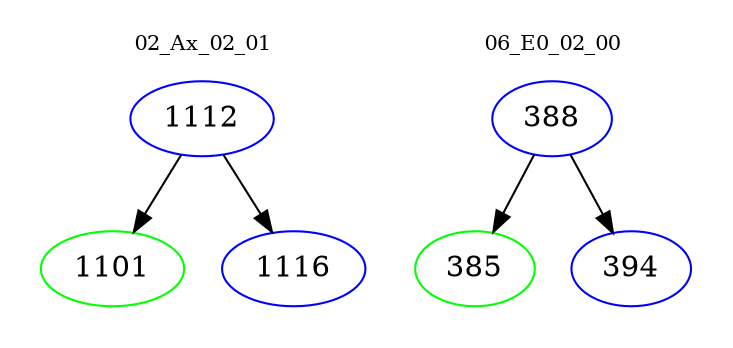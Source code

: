 digraph{
subgraph cluster_0 {
color = white
label = "02_Ax_02_01";
fontsize=10;
T0_1112 [label="1112", color="blue"]
T0_1112 -> T0_1101 [color="black"]
T0_1101 [label="1101", color="green"]
T0_1112 -> T0_1116 [color="black"]
T0_1116 [label="1116", color="blue"]
}
subgraph cluster_1 {
color = white
label = "06_E0_02_00";
fontsize=10;
T1_388 [label="388", color="blue"]
T1_388 -> T1_385 [color="black"]
T1_385 [label="385", color="green"]
T1_388 -> T1_394 [color="black"]
T1_394 [label="394", color="blue"]
}
}
